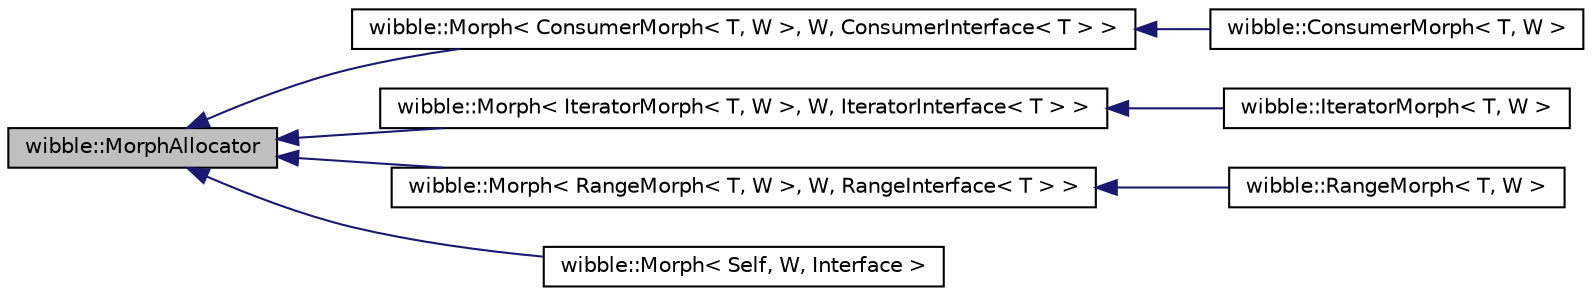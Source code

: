 digraph G
{
  edge [fontname="Helvetica",fontsize="10",labelfontname="Helvetica",labelfontsize="10"];
  node [fontname="Helvetica",fontsize="10",shape=record];
  rankdir="LR";
  Node1 [label="wibble::MorphAllocator",height=0.2,width=0.4,color="black", fillcolor="grey75", style="filled" fontcolor="black"];
  Node1 -> Node2 [dir="back",color="midnightblue",fontsize="10",style="solid",fontname="Helvetica"];
  Node2 [label="wibble::Morph\< ConsumerMorph\< T, W \>, W, ConsumerInterface\< T \> \>",height=0.2,width=0.4,color="black", fillcolor="white", style="filled",URL="$structwibble_1_1Morph.html"];
  Node2 -> Node3 [dir="back",color="midnightblue",fontsize="10",style="solid",fontname="Helvetica"];
  Node3 [label="wibble::ConsumerMorph\< T, W \>",height=0.2,width=0.4,color="black", fillcolor="white", style="filled",URL="$structwibble_1_1ConsumerMorph.html"];
  Node1 -> Node4 [dir="back",color="midnightblue",fontsize="10",style="solid",fontname="Helvetica"];
  Node4 [label="wibble::Morph\< IteratorMorph\< T, W \>, W, IteratorInterface\< T \> \>",height=0.2,width=0.4,color="black", fillcolor="white", style="filled",URL="$structwibble_1_1Morph.html"];
  Node4 -> Node5 [dir="back",color="midnightblue",fontsize="10",style="solid",fontname="Helvetica"];
  Node5 [label="wibble::IteratorMorph\< T, W \>",height=0.2,width=0.4,color="black", fillcolor="white", style="filled",URL="$structwibble_1_1IteratorMorph.html"];
  Node1 -> Node6 [dir="back",color="midnightblue",fontsize="10",style="solid",fontname="Helvetica"];
  Node6 [label="wibble::Morph\< RangeMorph\< T, W \>, W, RangeInterface\< T \> \>",height=0.2,width=0.4,color="black", fillcolor="white", style="filled",URL="$structwibble_1_1Morph.html"];
  Node6 -> Node7 [dir="back",color="midnightblue",fontsize="10",style="solid",fontname="Helvetica"];
  Node7 [label="wibble::RangeMorph\< T, W \>",height=0.2,width=0.4,color="black", fillcolor="white", style="filled",URL="$structwibble_1_1RangeMorph.html"];
  Node1 -> Node8 [dir="back",color="midnightblue",fontsize="10",style="solid",fontname="Helvetica"];
  Node8 [label="wibble::Morph\< Self, W, Interface \>",height=0.2,width=0.4,color="black", fillcolor="white", style="filled",URL="$structwibble_1_1Morph.html"];
}

